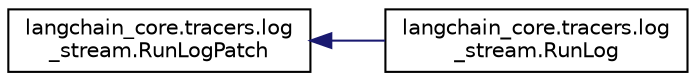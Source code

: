 digraph "Graphical Class Hierarchy"
{
 // LATEX_PDF_SIZE
  edge [fontname="Helvetica",fontsize="10",labelfontname="Helvetica",labelfontsize="10"];
  node [fontname="Helvetica",fontsize="10",shape=record];
  rankdir="LR";
  Node0 [label="langchain_core.tracers.log\l_stream.RunLogPatch",height=0.2,width=0.4,color="black", fillcolor="white", style="filled",URL="$classlangchain__core_1_1tracers_1_1log__stream_1_1RunLogPatch.html",tooltip=" "];
  Node0 -> Node1 [dir="back",color="midnightblue",fontsize="10",style="solid",fontname="Helvetica"];
  Node1 [label="langchain_core.tracers.log\l_stream.RunLog",height=0.2,width=0.4,color="black", fillcolor="white", style="filled",URL="$classlangchain__core_1_1tracers_1_1log__stream_1_1RunLog.html",tooltip=" "];
}
